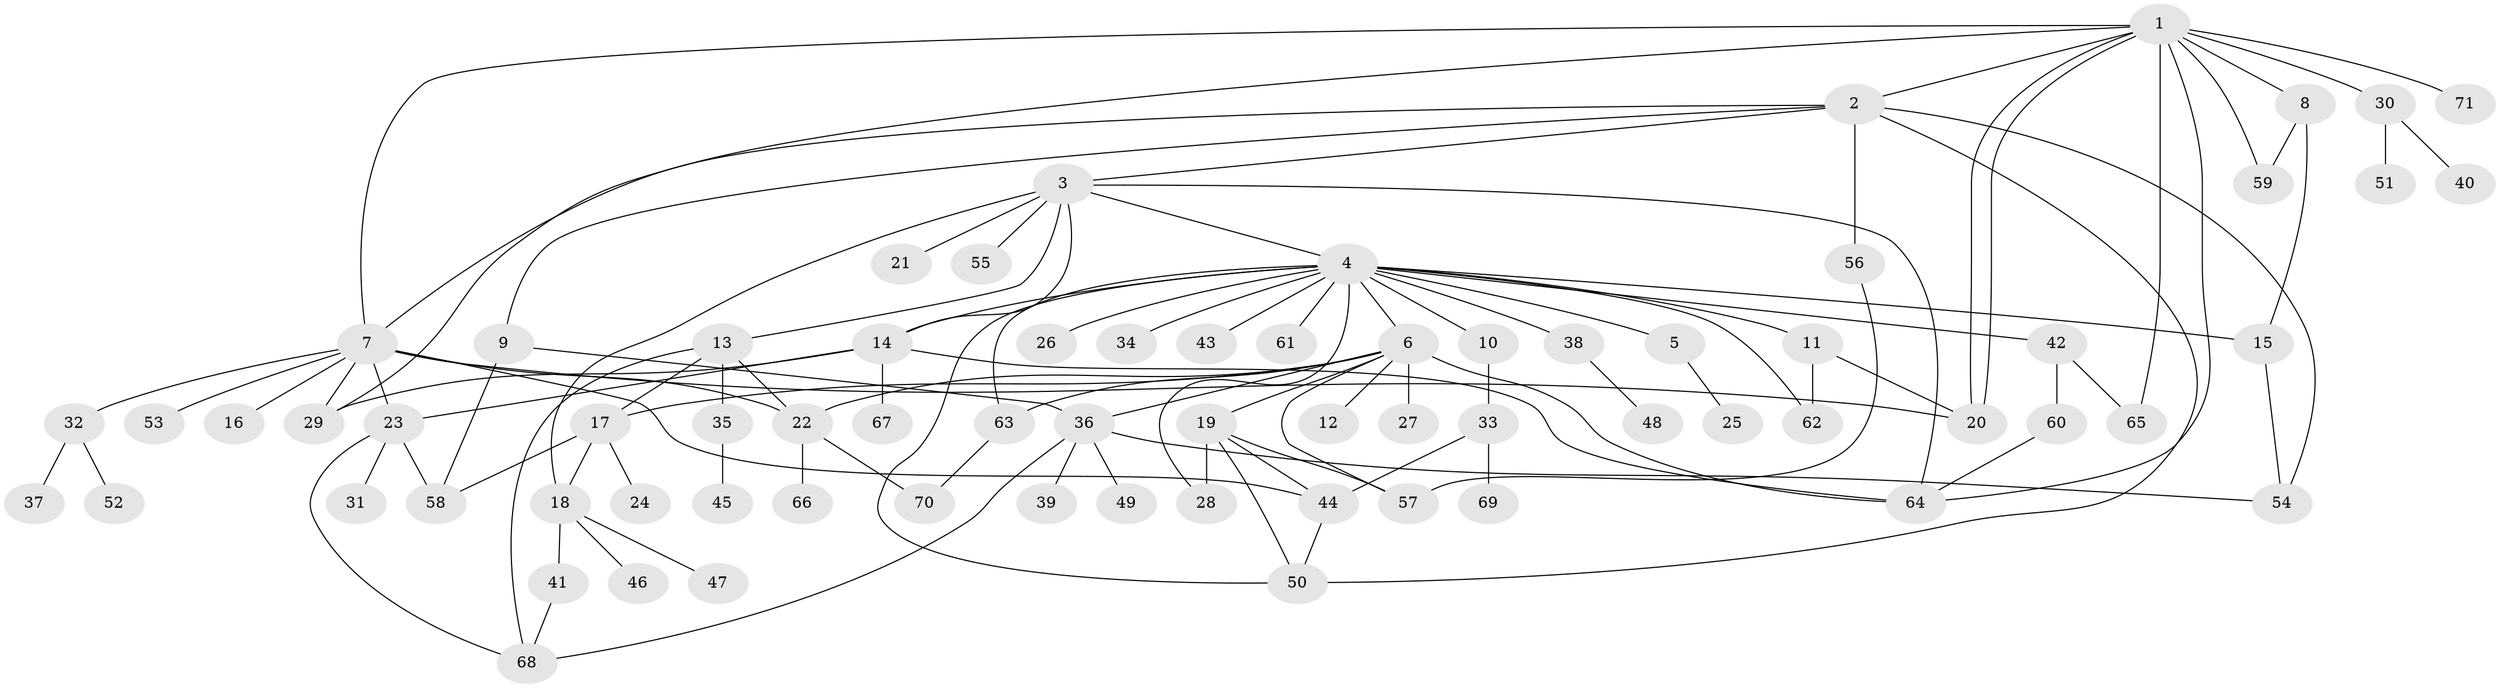 // coarse degree distribution, {8: 0.023809523809523808, 6: 0.09523809523809523, 16: 0.023809523809523808, 2: 0.14285714285714285, 9: 0.023809523809523808, 15: 0.023809523809523808, 3: 0.19047619047619047, 1: 0.42857142857142855, 4: 0.047619047619047616}
// Generated by graph-tools (version 1.1) at 2025/18/03/04/25 18:18:15]
// undirected, 71 vertices, 108 edges
graph export_dot {
graph [start="1"]
  node [color=gray90,style=filled];
  1;
  2;
  3;
  4;
  5;
  6;
  7;
  8;
  9;
  10;
  11;
  12;
  13;
  14;
  15;
  16;
  17;
  18;
  19;
  20;
  21;
  22;
  23;
  24;
  25;
  26;
  27;
  28;
  29;
  30;
  31;
  32;
  33;
  34;
  35;
  36;
  37;
  38;
  39;
  40;
  41;
  42;
  43;
  44;
  45;
  46;
  47;
  48;
  49;
  50;
  51;
  52;
  53;
  54;
  55;
  56;
  57;
  58;
  59;
  60;
  61;
  62;
  63;
  64;
  65;
  66;
  67;
  68;
  69;
  70;
  71;
  1 -- 2;
  1 -- 7;
  1 -- 8;
  1 -- 20;
  1 -- 20;
  1 -- 29;
  1 -- 30;
  1 -- 59;
  1 -- 64;
  1 -- 65;
  1 -- 71;
  2 -- 3;
  2 -- 7;
  2 -- 9;
  2 -- 50;
  2 -- 54;
  2 -- 56;
  3 -- 4;
  3 -- 13;
  3 -- 14;
  3 -- 18;
  3 -- 21;
  3 -- 55;
  3 -- 64;
  4 -- 5;
  4 -- 6;
  4 -- 10;
  4 -- 11;
  4 -- 14;
  4 -- 15;
  4 -- 26;
  4 -- 28;
  4 -- 34;
  4 -- 38;
  4 -- 42;
  4 -- 43;
  4 -- 50;
  4 -- 61;
  4 -- 62;
  4 -- 63;
  5 -- 25;
  6 -- 12;
  6 -- 17;
  6 -- 19;
  6 -- 22;
  6 -- 27;
  6 -- 36;
  6 -- 57;
  6 -- 63;
  6 -- 64;
  7 -- 16;
  7 -- 20;
  7 -- 22;
  7 -- 23;
  7 -- 29;
  7 -- 32;
  7 -- 44;
  7 -- 53;
  8 -- 15;
  8 -- 59;
  9 -- 36;
  9 -- 58;
  10 -- 33;
  11 -- 20;
  11 -- 62;
  13 -- 17;
  13 -- 22;
  13 -- 35;
  13 -- 68;
  14 -- 23;
  14 -- 29;
  14 -- 64;
  14 -- 67;
  15 -- 54;
  17 -- 18;
  17 -- 24;
  17 -- 58;
  18 -- 41;
  18 -- 46;
  18 -- 47;
  19 -- 28;
  19 -- 44;
  19 -- 50;
  19 -- 57;
  22 -- 66;
  22 -- 70;
  23 -- 31;
  23 -- 58;
  23 -- 68;
  30 -- 40;
  30 -- 51;
  32 -- 37;
  32 -- 52;
  33 -- 44;
  33 -- 69;
  35 -- 45;
  36 -- 39;
  36 -- 49;
  36 -- 54;
  36 -- 68;
  38 -- 48;
  41 -- 68;
  42 -- 60;
  42 -- 65;
  44 -- 50;
  56 -- 57;
  60 -- 64;
  63 -- 70;
}
